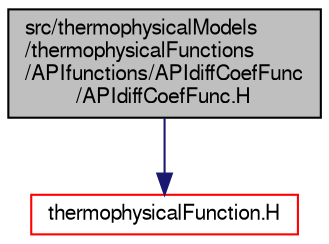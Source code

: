 digraph "src/thermophysicalModels/thermophysicalFunctions/APIfunctions/APIdiffCoefFunc/APIdiffCoefFunc.H"
{
  bgcolor="transparent";
  edge [fontname="FreeSans",fontsize="10",labelfontname="FreeSans",labelfontsize="10"];
  node [fontname="FreeSans",fontsize="10",shape=record];
  Node1 [label="src/thermophysicalModels\l/thermophysicalFunctions\l/APIfunctions/APIdiffCoefFunc\l/APIdiffCoefFunc.H",height=0.2,width=0.4,color="black", fillcolor="grey75", style="filled" fontcolor="black"];
  Node1 -> Node2 [color="midnightblue",fontsize="10",style="solid",fontname="FreeSans"];
  Node2 [label="thermophysicalFunction.H",height=0.2,width=0.4,color="red",URL="$a09906.html"];
}
